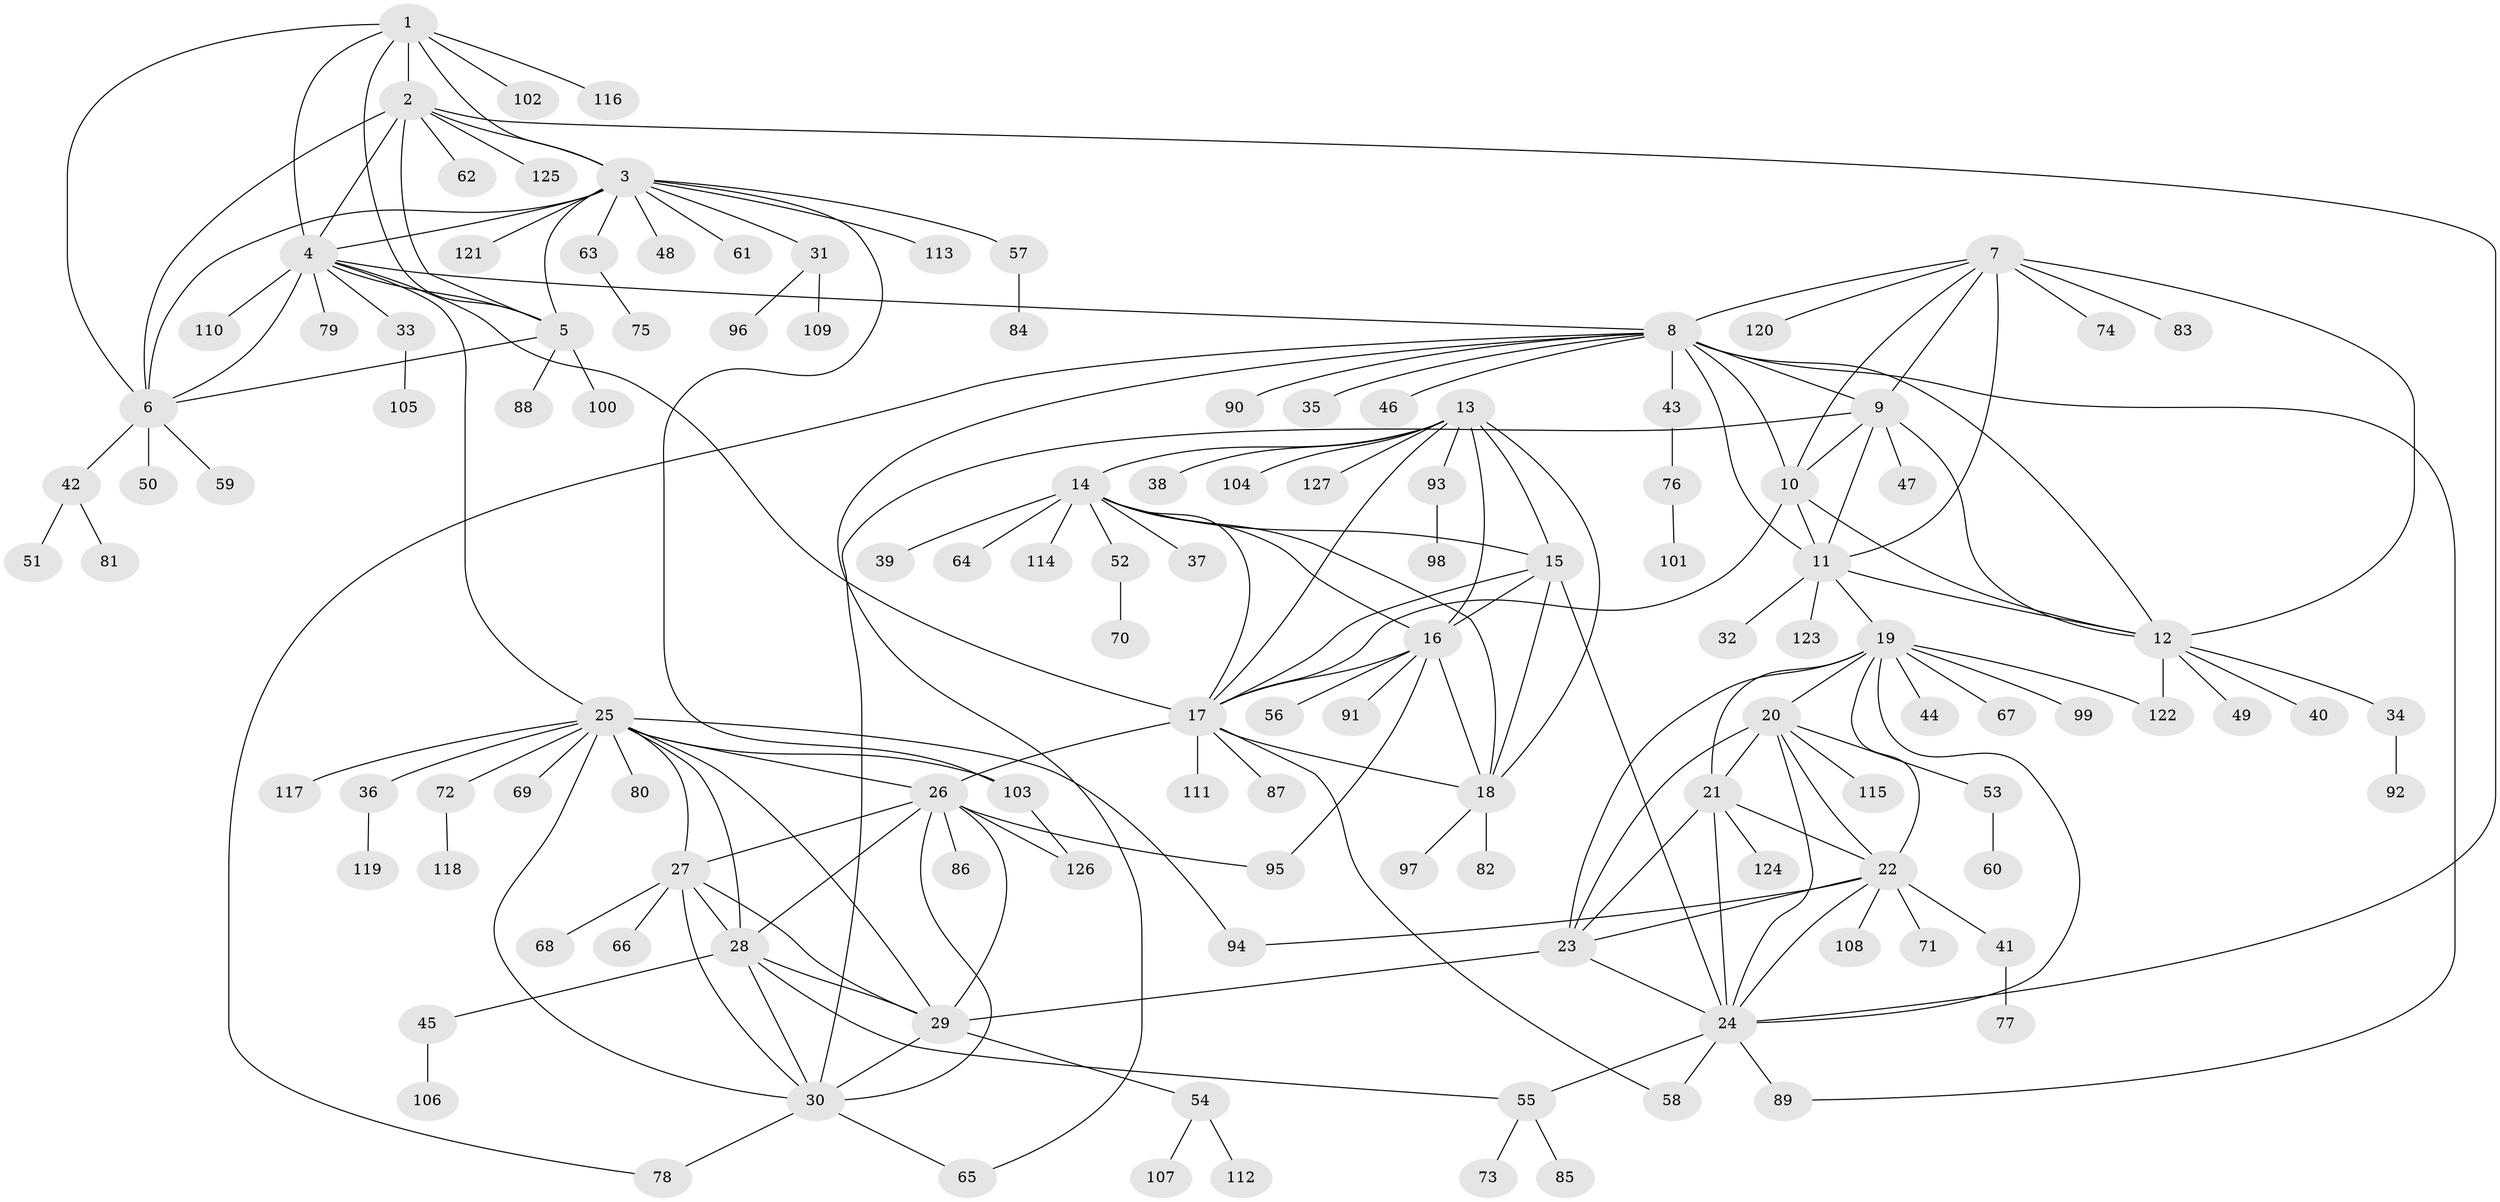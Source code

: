 // coarse degree distribution, {6: 0.047619047619047616, 7: 0.07936507936507936, 10: 0.047619047619047616, 4: 0.015873015873015872, 9: 0.015873015873015872, 13: 0.015873015873015872, 8: 0.031746031746031744, 5: 0.031746031746031744, 12: 0.015873015873015872, 1: 0.6349206349206349, 2: 0.047619047619047616, 3: 0.015873015873015872}
// Generated by graph-tools (version 1.1) at 2025/19/03/04/25 18:19:30]
// undirected, 127 vertices, 192 edges
graph export_dot {
graph [start="1"]
  node [color=gray90,style=filled];
  1;
  2;
  3;
  4;
  5;
  6;
  7;
  8;
  9;
  10;
  11;
  12;
  13;
  14;
  15;
  16;
  17;
  18;
  19;
  20;
  21;
  22;
  23;
  24;
  25;
  26;
  27;
  28;
  29;
  30;
  31;
  32;
  33;
  34;
  35;
  36;
  37;
  38;
  39;
  40;
  41;
  42;
  43;
  44;
  45;
  46;
  47;
  48;
  49;
  50;
  51;
  52;
  53;
  54;
  55;
  56;
  57;
  58;
  59;
  60;
  61;
  62;
  63;
  64;
  65;
  66;
  67;
  68;
  69;
  70;
  71;
  72;
  73;
  74;
  75;
  76;
  77;
  78;
  79;
  80;
  81;
  82;
  83;
  84;
  85;
  86;
  87;
  88;
  89;
  90;
  91;
  92;
  93;
  94;
  95;
  96;
  97;
  98;
  99;
  100;
  101;
  102;
  103;
  104;
  105;
  106;
  107;
  108;
  109;
  110;
  111;
  112;
  113;
  114;
  115;
  116;
  117;
  118;
  119;
  120;
  121;
  122;
  123;
  124;
  125;
  126;
  127;
  1 -- 2;
  1 -- 3;
  1 -- 4;
  1 -- 5;
  1 -- 6;
  1 -- 102;
  1 -- 116;
  2 -- 3;
  2 -- 4;
  2 -- 5;
  2 -- 6;
  2 -- 24;
  2 -- 62;
  2 -- 125;
  3 -- 4;
  3 -- 5;
  3 -- 6;
  3 -- 31;
  3 -- 48;
  3 -- 57;
  3 -- 61;
  3 -- 63;
  3 -- 103;
  3 -- 113;
  3 -- 121;
  4 -- 5;
  4 -- 6;
  4 -- 8;
  4 -- 17;
  4 -- 25;
  4 -- 33;
  4 -- 79;
  4 -- 110;
  5 -- 6;
  5 -- 88;
  5 -- 100;
  6 -- 42;
  6 -- 50;
  6 -- 59;
  7 -- 8;
  7 -- 9;
  7 -- 10;
  7 -- 11;
  7 -- 12;
  7 -- 74;
  7 -- 83;
  7 -- 120;
  8 -- 9;
  8 -- 10;
  8 -- 11;
  8 -- 12;
  8 -- 35;
  8 -- 43;
  8 -- 46;
  8 -- 65;
  8 -- 78;
  8 -- 89;
  8 -- 90;
  9 -- 10;
  9 -- 11;
  9 -- 12;
  9 -- 30;
  9 -- 47;
  10 -- 11;
  10 -- 12;
  10 -- 17;
  11 -- 12;
  11 -- 19;
  11 -- 32;
  11 -- 123;
  12 -- 34;
  12 -- 40;
  12 -- 49;
  12 -- 122;
  13 -- 14;
  13 -- 15;
  13 -- 16;
  13 -- 17;
  13 -- 18;
  13 -- 38;
  13 -- 93;
  13 -- 104;
  13 -- 127;
  14 -- 15;
  14 -- 16;
  14 -- 17;
  14 -- 18;
  14 -- 37;
  14 -- 39;
  14 -- 52;
  14 -- 64;
  14 -- 114;
  15 -- 16;
  15 -- 17;
  15 -- 18;
  15 -- 24;
  16 -- 17;
  16 -- 18;
  16 -- 56;
  16 -- 91;
  16 -- 95;
  17 -- 18;
  17 -- 26;
  17 -- 58;
  17 -- 87;
  17 -- 111;
  18 -- 82;
  18 -- 97;
  19 -- 20;
  19 -- 21;
  19 -- 22;
  19 -- 23;
  19 -- 24;
  19 -- 44;
  19 -- 67;
  19 -- 99;
  19 -- 122;
  20 -- 21;
  20 -- 22;
  20 -- 23;
  20 -- 24;
  20 -- 53;
  20 -- 115;
  21 -- 22;
  21 -- 23;
  21 -- 24;
  21 -- 124;
  22 -- 23;
  22 -- 24;
  22 -- 41;
  22 -- 71;
  22 -- 94;
  22 -- 108;
  23 -- 24;
  23 -- 29;
  24 -- 55;
  24 -- 58;
  24 -- 89;
  25 -- 26;
  25 -- 27;
  25 -- 28;
  25 -- 29;
  25 -- 30;
  25 -- 36;
  25 -- 69;
  25 -- 72;
  25 -- 80;
  25 -- 94;
  25 -- 103;
  25 -- 117;
  26 -- 27;
  26 -- 28;
  26 -- 29;
  26 -- 30;
  26 -- 86;
  26 -- 95;
  26 -- 126;
  27 -- 28;
  27 -- 29;
  27 -- 30;
  27 -- 66;
  27 -- 68;
  28 -- 29;
  28 -- 30;
  28 -- 45;
  28 -- 55;
  29 -- 30;
  29 -- 54;
  30 -- 65;
  30 -- 78;
  31 -- 96;
  31 -- 109;
  33 -- 105;
  34 -- 92;
  36 -- 119;
  41 -- 77;
  42 -- 51;
  42 -- 81;
  43 -- 76;
  45 -- 106;
  52 -- 70;
  53 -- 60;
  54 -- 107;
  54 -- 112;
  55 -- 73;
  55 -- 85;
  57 -- 84;
  63 -- 75;
  72 -- 118;
  76 -- 101;
  93 -- 98;
  103 -- 126;
}
